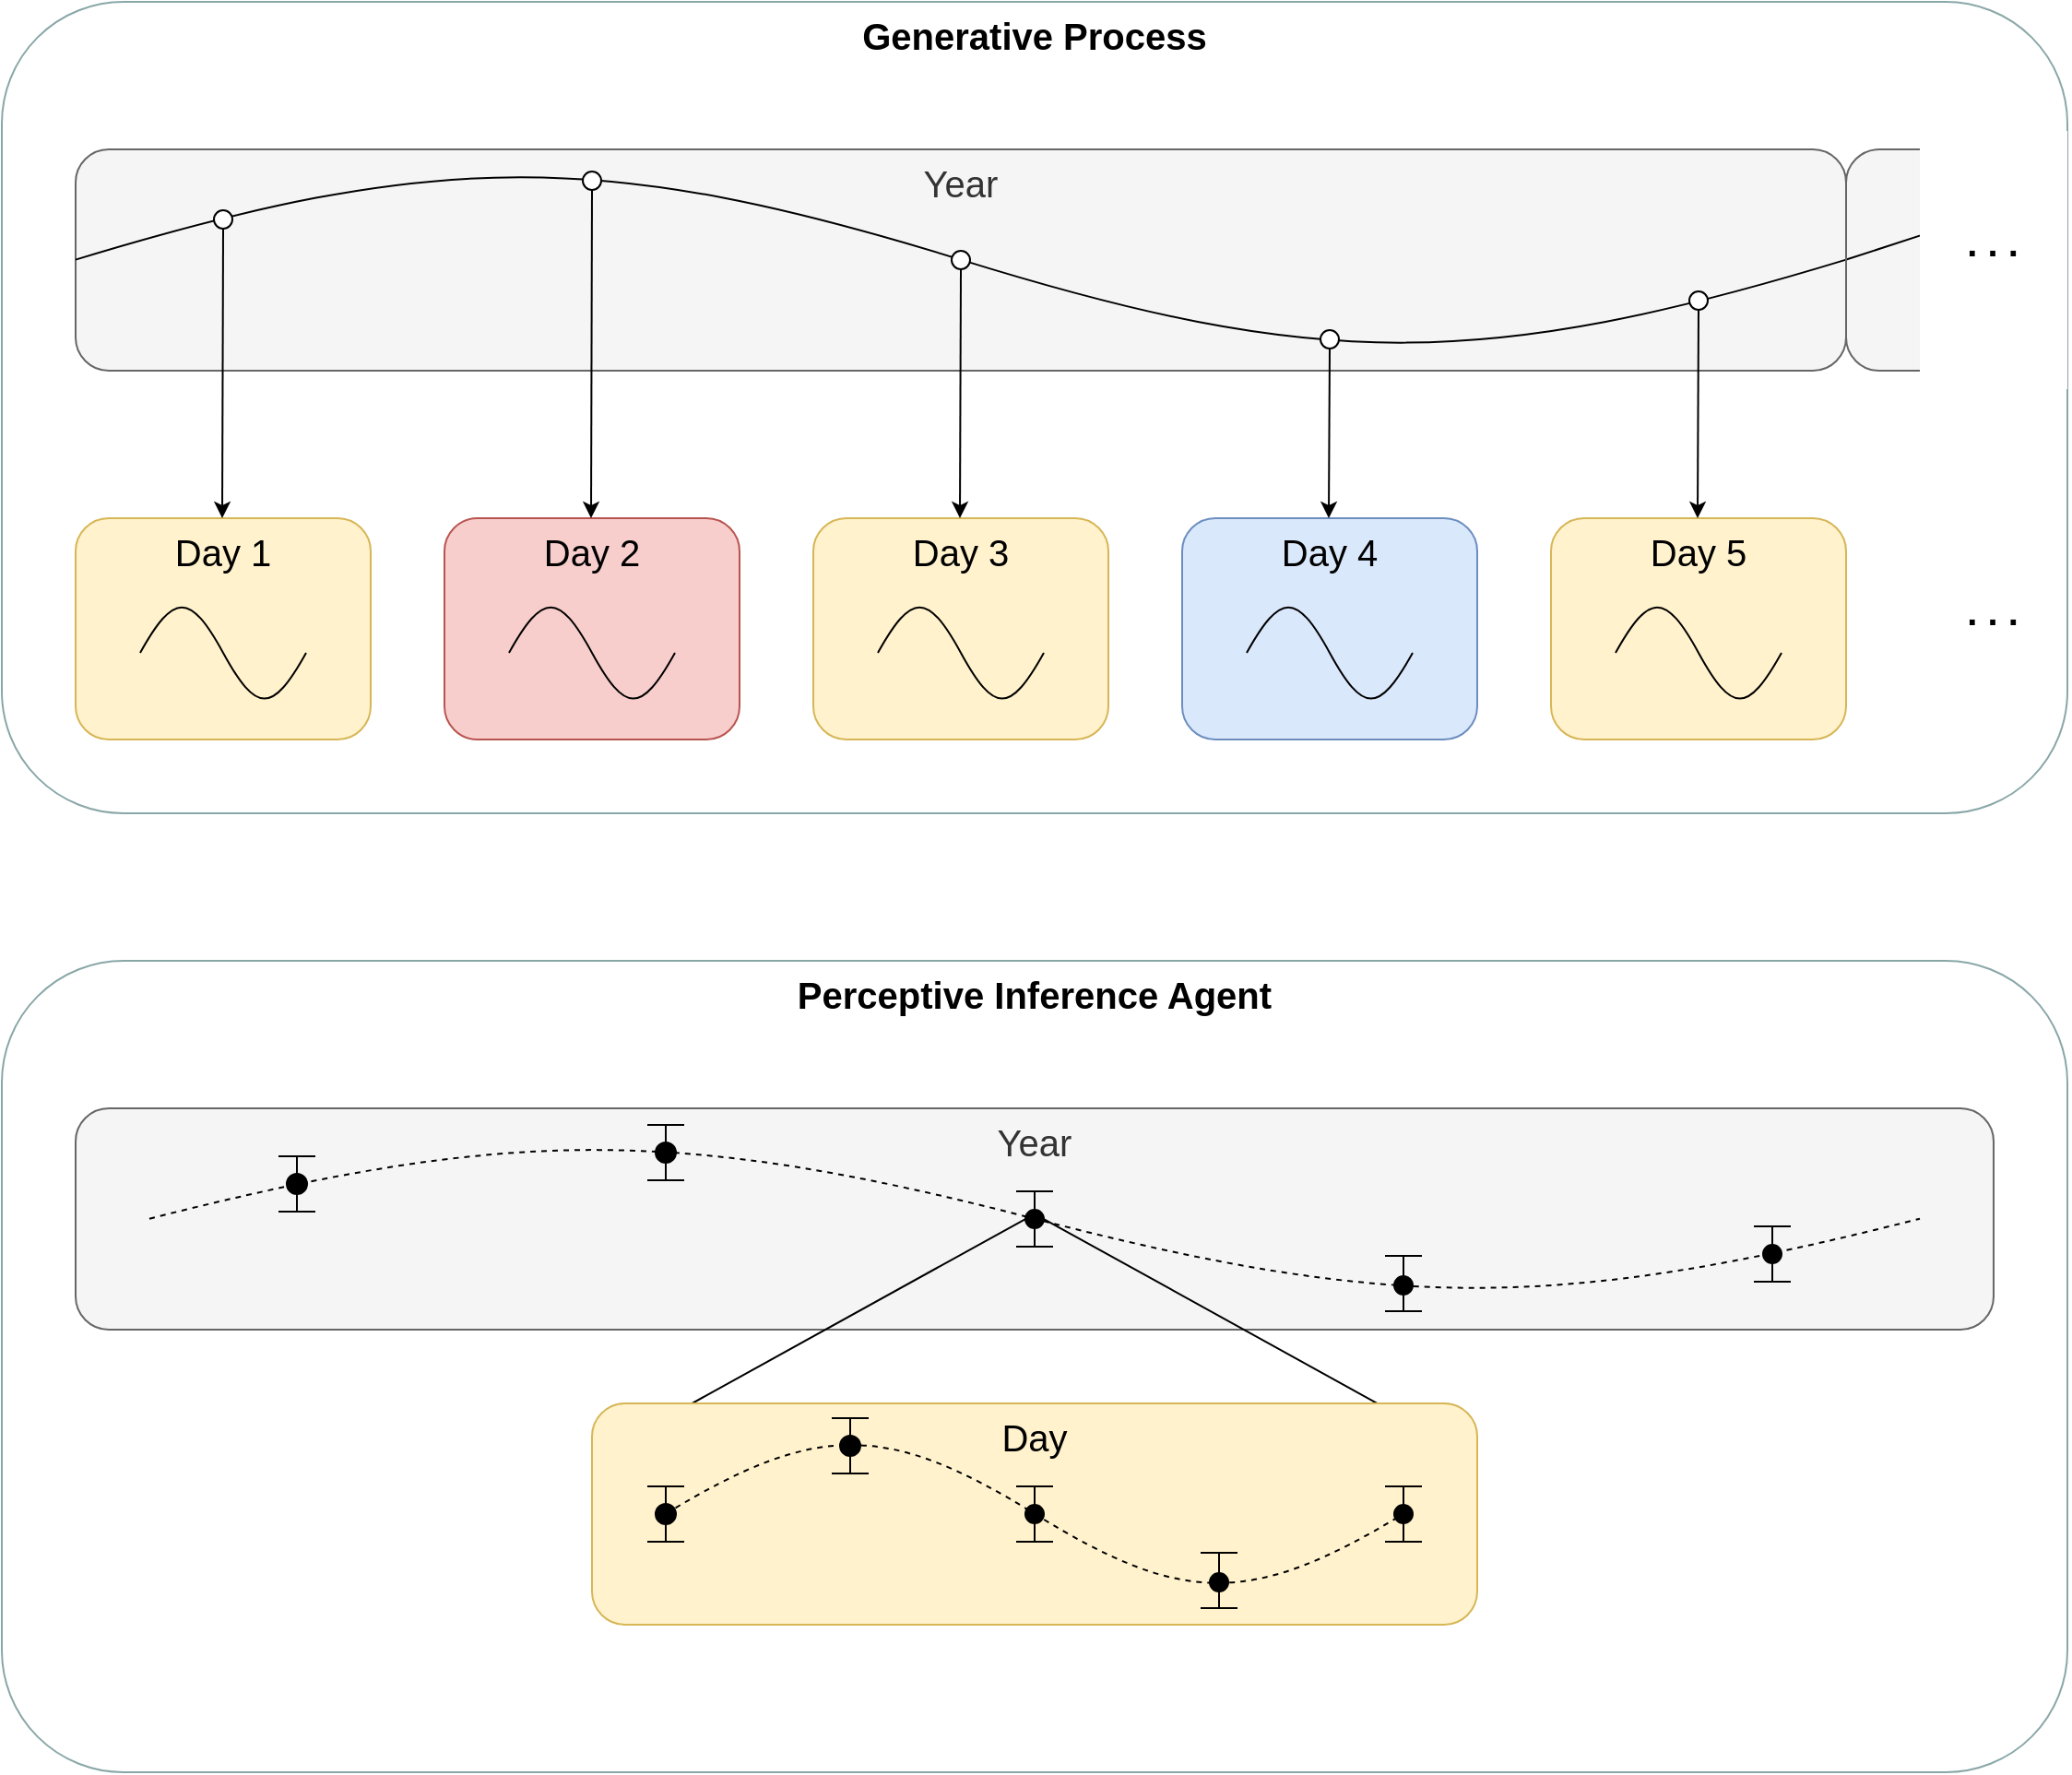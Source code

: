 <mxfile version="14.6.13" type="device"><diagram id="i0JS70VPFW-E5h1xvTe6" name="Page-1"><mxGraphModel dx="1673" dy="960" grid="1" gridSize="10" guides="1" tooltips="1" connect="1" arrows="0" fold="1" page="1" pageScale="1" pageWidth="850" pageHeight="1100" math="1" shadow="0"><root><mxCell id="0"/><mxCell id="1" parent="0"/><mxCell id="KCu9eUVH-GVM6sIDUIyl-67" value="Generative Process" style="rounded=1;whiteSpace=wrap;html=1;fontSize=20;strokeColor=#8AA7A8;fillColor=#ffffff;verticalAlign=top;fontStyle=1" parent="1" vertex="1"><mxGeometry width="1120" height="440" as="geometry"/></mxCell><mxCell id="KCu9eUVH-GVM6sIDUIyl-30" value="Day 1" style="rounded=1;whiteSpace=wrap;html=1;fontSize=20;verticalAlign=top;fillColor=#fff2cc;strokeColor=#d6b656;" parent="1" vertex="1"><mxGeometry x="40" y="280" width="160" height="120" as="geometry"/></mxCell><mxCell id="KCu9eUVH-GVM6sIDUIyl-32" value="" style="pointerEvents=1;verticalLabelPosition=bottom;shadow=0;dashed=0;align=center;html=1;verticalAlign=top;shape=mxgraph.electrical.waveforms.sine_wave;fontSize=20;" parent="1" vertex="1"><mxGeometry x="75" y="320" width="90" height="66.18" as="geometry"/></mxCell><mxCell id="KCu9eUVH-GVM6sIDUIyl-33" value="Day 2" style="rounded=1;whiteSpace=wrap;html=1;fontSize=20;verticalAlign=top;fillColor=#f8cecc;strokeColor=#b85450;" parent="1" vertex="1"><mxGeometry x="240" y="280" width="160" height="120" as="geometry"/></mxCell><mxCell id="KCu9eUVH-GVM6sIDUIyl-34" value="" style="pointerEvents=1;verticalLabelPosition=bottom;shadow=0;dashed=0;align=center;html=1;verticalAlign=top;shape=mxgraph.electrical.waveforms.sine_wave;fontSize=20;" parent="1" vertex="1"><mxGeometry x="275" y="320" width="90" height="66.18" as="geometry"/></mxCell><mxCell id="KCu9eUVH-GVM6sIDUIyl-35" value="Day 3" style="rounded=1;whiteSpace=wrap;html=1;fontSize=20;verticalAlign=top;fillColor=#fff2cc;strokeColor=#d6b656;" parent="1" vertex="1"><mxGeometry x="440" y="280" width="160" height="120" as="geometry"/></mxCell><mxCell id="KCu9eUVH-GVM6sIDUIyl-36" value="" style="pointerEvents=1;verticalLabelPosition=bottom;shadow=0;dashed=0;align=center;html=1;verticalAlign=top;shape=mxgraph.electrical.waveforms.sine_wave;fontSize=20;" parent="1" vertex="1"><mxGeometry x="475" y="320" width="90" height="66.18" as="geometry"/></mxCell><mxCell id="KCu9eUVH-GVM6sIDUIyl-37" value="Day 4" style="rounded=1;whiteSpace=wrap;html=1;fontSize=20;verticalAlign=top;fillColor=#dae8fc;strokeColor=#6c8ebf;" parent="1" vertex="1"><mxGeometry x="640" y="280" width="160" height="120" as="geometry"/></mxCell><mxCell id="KCu9eUVH-GVM6sIDUIyl-38" value="" style="pointerEvents=1;verticalLabelPosition=bottom;shadow=0;dashed=0;align=center;html=1;verticalAlign=top;shape=mxgraph.electrical.waveforms.sine_wave;fontSize=20;" parent="1" vertex="1"><mxGeometry x="675" y="320" width="90" height="66.18" as="geometry"/></mxCell><mxCell id="KCu9eUVH-GVM6sIDUIyl-39" value="Day 5" style="rounded=1;whiteSpace=wrap;html=1;fontSize=20;verticalAlign=top;fillColor=#fff2cc;strokeColor=#d6b656;" parent="1" vertex="1"><mxGeometry x="840" y="280" width="160" height="120" as="geometry"/></mxCell><mxCell id="KCu9eUVH-GVM6sIDUIyl-40" value="" style="pointerEvents=1;verticalLabelPosition=bottom;shadow=0;dashed=0;align=center;html=1;verticalAlign=top;shape=mxgraph.electrical.waveforms.sine_wave;fontSize=20;" parent="1" vertex="1"><mxGeometry x="875" y="320" width="90" height="66.18" as="geometry"/></mxCell><mxCell id="KCu9eUVH-GVM6sIDUIyl-41" value="Year" style="rounded=1;whiteSpace=wrap;html=1;fontSize=20;verticalAlign=top;fillColor=#f5f5f5;strokeColor=#666666;fontColor=#333333;" parent="1" vertex="1"><mxGeometry x="40" y="80" width="960" height="120" as="geometry"/></mxCell><mxCell id="KCu9eUVH-GVM6sIDUIyl-42" value="" style="pointerEvents=1;verticalLabelPosition=bottom;shadow=0;dashed=0;align=center;html=1;verticalAlign=top;shape=mxgraph.electrical.waveforms.sine_wave;fontSize=20;" parent="1" vertex="1"><mxGeometry x="40" y="80" width="960" height="120" as="geometry"/></mxCell><mxCell id="KCu9eUVH-GVM6sIDUIyl-43" value="" style="endArrow=classic;html=1;fontSize=20;exitX=0.5;exitY=1;exitDx=0;exitDy=0;" parent="1" source="KCu9eUVH-GVM6sIDUIyl-51" edge="1"><mxGeometry x="0.46" width="50" height="50" relative="1" as="geometry"><mxPoint x="119.5" y="200" as="sourcePoint"/><mxPoint x="119.5" y="280" as="targetPoint"/><mxPoint as="offset"/></mxGeometry></mxCell><mxCell id="KCu9eUVH-GVM6sIDUIyl-46" value="" style="endArrow=classic;html=1;fontSize=20;exitX=0.5;exitY=1;exitDx=0;exitDy=0;" parent="1" source="KCu9eUVH-GVM6sIDUIyl-52" edge="1"><mxGeometry x="0.553" width="50" height="50" relative="1" as="geometry"><mxPoint x="319.5" y="200" as="sourcePoint"/><mxPoint x="319.5" y="280" as="targetPoint"/><mxPoint as="offset"/></mxGeometry></mxCell><mxCell id="KCu9eUVH-GVM6sIDUIyl-47" value="" style="endArrow=classic;html=1;fontSize=20;exitX=0.5;exitY=1;exitDx=0;exitDy=0;" parent="1" source="KCu9eUVH-GVM6sIDUIyl-54" edge="1"><mxGeometry width="50" height="50" relative="1" as="geometry"><mxPoint x="519.5" y="200" as="sourcePoint"/><mxPoint x="519.5" y="280" as="targetPoint"/></mxGeometry></mxCell><mxCell id="KCu9eUVH-GVM6sIDUIyl-48" value="" style="endArrow=classic;html=1;fontSize=20;exitX=0.5;exitY=1;exitDx=0;exitDy=0;" parent="1" source="KCu9eUVH-GVM6sIDUIyl-56" edge="1"><mxGeometry width="50" height="50" relative="1" as="geometry"><mxPoint x="719.5" y="200" as="sourcePoint"/><mxPoint x="719.5" y="280" as="targetPoint"/></mxGeometry></mxCell><mxCell id="KCu9eUVH-GVM6sIDUIyl-49" value="" style="endArrow=classic;html=1;fontSize=20;exitX=0.5;exitY=1;exitDx=0;exitDy=0;" parent="1" source="KCu9eUVH-GVM6sIDUIyl-57" edge="1"><mxGeometry width="50" height="50" relative="1" as="geometry"><mxPoint x="919.5" y="200" as="sourcePoint"/><mxPoint x="919.5" y="280" as="targetPoint"/></mxGeometry></mxCell><mxCell id="KCu9eUVH-GVM6sIDUIyl-51" value="" style="shape=ellipse;html=1;fontSize=20;" parent="1" vertex="1"><mxGeometry x="115" y="113" width="10" height="10" as="geometry"/></mxCell><mxCell id="KCu9eUVH-GVM6sIDUIyl-52" value="" style="shape=ellipse;html=1;fontSize=20;" parent="1" vertex="1"><mxGeometry x="315" y="92" width="10" height="10" as="geometry"/></mxCell><mxCell id="KCu9eUVH-GVM6sIDUIyl-54" value="" style="shape=ellipse;html=1;fontSize=20;" parent="1" vertex="1"><mxGeometry x="515" y="135" width="10" height="10" as="geometry"/></mxCell><mxCell id="KCu9eUVH-GVM6sIDUIyl-56" value="" style="shape=ellipse;html=1;fontSize=20;" parent="1" vertex="1"><mxGeometry x="715" y="178" width="10" height="10" as="geometry"/></mxCell><mxCell id="KCu9eUVH-GVM6sIDUIyl-57" value="" style="shape=ellipse;html=1;fontSize=20;" parent="1" vertex="1"><mxGeometry x="915" y="157" width="10" height="10" as="geometry"/></mxCell><mxCell id="KCu9eUVH-GVM6sIDUIyl-68" value=". . ." style="text;html=1;strokeColor=none;fillColor=none;align=center;verticalAlign=middle;whiteSpace=wrap;rounded=0;fontSize=20;fontStyle=1" parent="1" vertex="1"><mxGeometry x="1060" y="320" width="39" height="20" as="geometry"/></mxCell><mxCell id="KCu9eUVH-GVM6sIDUIyl-71" value="" style="rounded=1;whiteSpace=wrap;html=1;fontSize=20;verticalAlign=top;fillColor=#f5f5f5;fontColor=#333333;strokeColor=#666666;" parent="1" vertex="1"><mxGeometry x="1000" y="80" width="120" height="120" as="geometry"/></mxCell><mxCell id="KCu9eUVH-GVM6sIDUIyl-81" value="" style="endArrow=none;html=1;fontSize=20;entryX=1;entryY=0.5;entryDx=0;entryDy=0;strokeColor=#8AA7A8;" parent="1" target="KCu9eUVH-GVM6sIDUIyl-67" edge="1"><mxGeometry width="50" height="50" relative="1" as="geometry"><mxPoint x="1120" y="70" as="sourcePoint"/><mxPoint x="1170" y="20" as="targetPoint"/></mxGeometry></mxCell><mxCell id="KCu9eUVH-GVM6sIDUIyl-116" value="" style="endArrow=none;html=1;fontSize=20;exitX=0.001;exitY=0.498;exitDx=0;exitDy=0;exitPerimeter=0;entryX=0.048;entryY=0.384;entryDx=0;entryDy=0;entryPerimeter=0;rounded=1;targetPerimeterSpacing=0;sourcePerimeterSpacing=0;startArrow=none;startFill=0;" parent="1" source="KCu9eUVH-GVM6sIDUIyl-71" edge="1"><mxGeometry width="50" height="50" relative="1" as="geometry"><mxPoint x="1000" y="139.76" as="sourcePoint"/><mxPoint x="1042.24" y="126.08" as="targetPoint"/></mxGeometry></mxCell><mxCell id="KCu9eUVH-GVM6sIDUIyl-80" value="" style="rounded=0;whiteSpace=wrap;html=1;fontSize=20;strokeColor=none;" parent="1" vertex="1"><mxGeometry x="1040" y="70" width="80" height="140" as="geometry"/></mxCell><mxCell id="KCu9eUVH-GVM6sIDUIyl-69" value=". . ." style="text;html=1;strokeColor=none;fillColor=none;align=center;verticalAlign=middle;whiteSpace=wrap;rounded=0;fontSize=20;fontStyle=1" parent="1" vertex="1"><mxGeometry x="1060" y="120" width="39" height="20" as="geometry"/></mxCell><mxCell id="KCu9eUVH-GVM6sIDUIyl-117" value="" style="endArrow=none;html=1;fontSize=20;sourcePerimeterSpacing=0;targetPerimeterSpacing=0;entryX=0;entryY=0.25;entryDx=0;entryDy=0;exitX=0;exitY=0.75;exitDx=0;exitDy=0;strokeColor=#666666;" parent="1" source="KCu9eUVH-GVM6sIDUIyl-71" target="KCu9eUVH-GVM6sIDUIyl-71" edge="1"><mxGeometry width="50" height="50" relative="1" as="geometry"><mxPoint x="980" y="170" as="sourcePoint"/><mxPoint x="1030" y="120" as="targetPoint"/></mxGeometry></mxCell><mxCell id="8NT71UhJ1lVMeAAm0sZ9-1" value="Perceptive Inference Agent" style="rounded=1;whiteSpace=wrap;html=1;fontSize=20;strokeColor=#8AA7A8;fillColor=#ffffff;verticalAlign=top;fontStyle=1" vertex="1" parent="1"><mxGeometry y="520" width="1120" height="440" as="geometry"/></mxCell><mxCell id="8NT71UhJ1lVMeAAm0sZ9-55" value="Year" style="rounded=1;whiteSpace=wrap;html=1;fontSize=20;verticalAlign=top;fillColor=#f5f5f5;strokeColor=#666666;fontColor=#333333;" vertex="1" parent="1"><mxGeometry x="40" y="600" width="1040" height="120" as="geometry"/></mxCell><mxCell id="8NT71UhJ1lVMeAAm0sZ9-66" value="" style="pointerEvents=1;verticalLabelPosition=bottom;shadow=0;dashed=1;align=center;html=1;verticalAlign=top;shape=mxgraph.electrical.waveforms.sine_wave;fontSize=20;fillColor=#f5f5f5;fontColor=#333333;perimeterSpacing=0;" vertex="1" parent="1"><mxGeometry x="80" y="610" width="960" height="100" as="geometry"/></mxCell><mxCell id="8NT71UhJ1lVMeAAm0sZ9-67" value="" style="shape=ellipse;html=1;fontSize=20;strokeWidth=2;fillColor=#000000;" vertex="1" parent="1"><mxGeometry x="155" y="636" width="10" height="10" as="geometry"/></mxCell><mxCell id="8NT71UhJ1lVMeAAm0sZ9-68" value="" style="shape=ellipse;html=1;fontSize=20;fillColor=#000000;strokeWidth=2;" vertex="1" parent="1"><mxGeometry x="355" y="619" width="10" height="10" as="geometry"/></mxCell><mxCell id="8NT71UhJ1lVMeAAm0sZ9-69" value="" style="shape=ellipse;html=1;fontSize=20;fillColor=#000000;" vertex="1" parent="1"><mxGeometry x="555" y="655" width="10" height="10" as="geometry"/></mxCell><mxCell id="8NT71UhJ1lVMeAAm0sZ9-70" value="" style="shape=ellipse;html=1;fontSize=20;fillColor=#000000;" vertex="1" parent="1"><mxGeometry x="755" y="691" width="10" height="10" as="geometry"/></mxCell><mxCell id="8NT71UhJ1lVMeAAm0sZ9-71" value="" style="shape=ellipse;html=1;fontSize=20;fillColor=#000000;" vertex="1" parent="1"><mxGeometry x="955" y="674" width="10" height="10" as="geometry"/></mxCell><mxCell id="8NT71UhJ1lVMeAAm0sZ9-78" value="" style="shape=crossbar;whiteSpace=wrap;html=1;rounded=1;direction=south;fillColor=#000000;" vertex="1" parent="1"><mxGeometry x="750" y="680" width="20" height="30" as="geometry"/></mxCell><mxCell id="8NT71UhJ1lVMeAAm0sZ9-81" value="" style="shape=crossbar;whiteSpace=wrap;html=1;rounded=1;direction=south;fillColor=#000000;" vertex="1" parent="1"><mxGeometry x="950" y="664" width="20" height="30" as="geometry"/></mxCell><mxCell id="8NT71UhJ1lVMeAAm0sZ9-82" value="" style="shape=crossbar;whiteSpace=wrap;html=1;rounded=1;direction=south;fillColor=#000000;" vertex="1" parent="1"><mxGeometry x="550" y="645" width="20" height="30" as="geometry"/></mxCell><mxCell id="8NT71UhJ1lVMeAAm0sZ9-83" value="" style="shape=crossbar;whiteSpace=wrap;html=1;rounded=1;direction=south;fillColor=#000000;strokeWidth=1;" vertex="1" parent="1"><mxGeometry x="350" y="609" width="20" height="30" as="geometry"/></mxCell><mxCell id="8NT71UhJ1lVMeAAm0sZ9-84" value="" style="shape=crossbar;whiteSpace=wrap;html=1;rounded=1;direction=south;strokeWidth=1;fillColor=#000000;" vertex="1" parent="1"><mxGeometry x="150" y="626" width="20" height="30" as="geometry"/></mxCell><mxCell id="8NT71UhJ1lVMeAAm0sZ9-99" value="" style="endArrow=none;html=1;exitX=0;exitY=0.25;exitDx=0;exitDy=0;entryX=0;entryY=0.5;entryDx=0;entryDy=0;" edge="1" parent="1" source="8NT71UhJ1lVMeAAm0sZ9-85" target="8NT71UhJ1lVMeAAm0sZ9-69"><mxGeometry width="50" height="50" relative="1" as="geometry"><mxPoint x="310" y="770" as="sourcePoint"/><mxPoint x="360" y="720" as="targetPoint"/></mxGeometry></mxCell><mxCell id="8NT71UhJ1lVMeAAm0sZ9-100" value="" style="endArrow=none;html=1;exitX=1;exitY=0.25;exitDx=0;exitDy=0;entryX=1;entryY=0.5;entryDx=0;entryDy=0;" edge="1" parent="1" source="8NT71UhJ1lVMeAAm0sZ9-85" target="8NT71UhJ1lVMeAAm0sZ9-69"><mxGeometry width="50" height="50" relative="1" as="geometry"><mxPoint x="465" y="871" as="sourcePoint"/><mxPoint x="700" y="741" as="targetPoint"/></mxGeometry></mxCell><mxCell id="8NT71UhJ1lVMeAAm0sZ9-85" value="Day&lt;br&gt;" style="rounded=1;whiteSpace=wrap;html=1;fontSize=20;verticalAlign=top;fillColor=#fff2cc;strokeColor=#d6b656;" vertex="1" parent="1"><mxGeometry x="320" y="760" width="480" height="120" as="geometry"/></mxCell><mxCell id="8NT71UhJ1lVMeAAm0sZ9-86" value="" style="pointerEvents=1;verticalLabelPosition=bottom;shadow=0;dashed=1;align=center;html=1;verticalAlign=top;shape=mxgraph.electrical.waveforms.sine_wave;fontSize=20;fillColor=#f5f5f5;fontColor=#333333;perimeterSpacing=0;" vertex="1" parent="1"><mxGeometry x="360" y="770" width="400" height="100" as="geometry"/></mxCell><mxCell id="8NT71UhJ1lVMeAAm0sZ9-87" value="" style="shape=ellipse;html=1;fontSize=20;strokeWidth=2;fillColor=#000000;" vertex="1" parent="1"><mxGeometry x="355" y="815" width="10" height="10" as="geometry"/></mxCell><mxCell id="8NT71UhJ1lVMeAAm0sZ9-88" value="" style="shape=ellipse;html=1;fontSize=20;fillColor=#000000;strokeWidth=2;" vertex="1" parent="1"><mxGeometry x="455" y="778" width="10" height="10" as="geometry"/></mxCell><mxCell id="8NT71UhJ1lVMeAAm0sZ9-89" value="" style="shape=ellipse;html=1;fontSize=20;fillColor=#000000;" vertex="1" parent="1"><mxGeometry x="555" y="815" width="10" height="10" as="geometry"/></mxCell><mxCell id="8NT71UhJ1lVMeAAm0sZ9-90" value="" style="shape=ellipse;html=1;fontSize=20;fillColor=#000000;" vertex="1" parent="1"><mxGeometry x="655" y="852" width="10" height="10" as="geometry"/></mxCell><mxCell id="8NT71UhJ1lVMeAAm0sZ9-91" value="" style="shape=ellipse;html=1;fontSize=20;fillColor=#000000;" vertex="1" parent="1"><mxGeometry x="755" y="815" width="10" height="10" as="geometry"/></mxCell><mxCell id="8NT71UhJ1lVMeAAm0sZ9-92" value="" style="shape=crossbar;whiteSpace=wrap;html=1;rounded=1;direction=south;fillColor=#000000;" vertex="1" parent="1"><mxGeometry x="650" y="841" width="20" height="30" as="geometry"/></mxCell><mxCell id="8NT71UhJ1lVMeAAm0sZ9-93" value="" style="shape=crossbar;whiteSpace=wrap;html=1;rounded=1;direction=south;fillColor=#000000;" vertex="1" parent="1"><mxGeometry x="750" y="805" width="20" height="30" as="geometry"/></mxCell><mxCell id="8NT71UhJ1lVMeAAm0sZ9-94" value="" style="shape=crossbar;whiteSpace=wrap;html=1;rounded=1;direction=south;fillColor=#000000;" vertex="1" parent="1"><mxGeometry x="550" y="805" width="20" height="30" as="geometry"/></mxCell><mxCell id="8NT71UhJ1lVMeAAm0sZ9-95" value="" style="shape=crossbar;whiteSpace=wrap;html=1;rounded=1;direction=south;fillColor=#000000;strokeWidth=1;" vertex="1" parent="1"><mxGeometry x="450" y="768" width="20" height="30" as="geometry"/></mxCell><mxCell id="8NT71UhJ1lVMeAAm0sZ9-96" value="" style="shape=crossbar;whiteSpace=wrap;html=1;rounded=1;direction=south;strokeWidth=1;fillColor=#000000;" vertex="1" parent="1"><mxGeometry x="350" y="805" width="20" height="30" as="geometry"/></mxCell></root></mxGraphModel></diagram></mxfile>